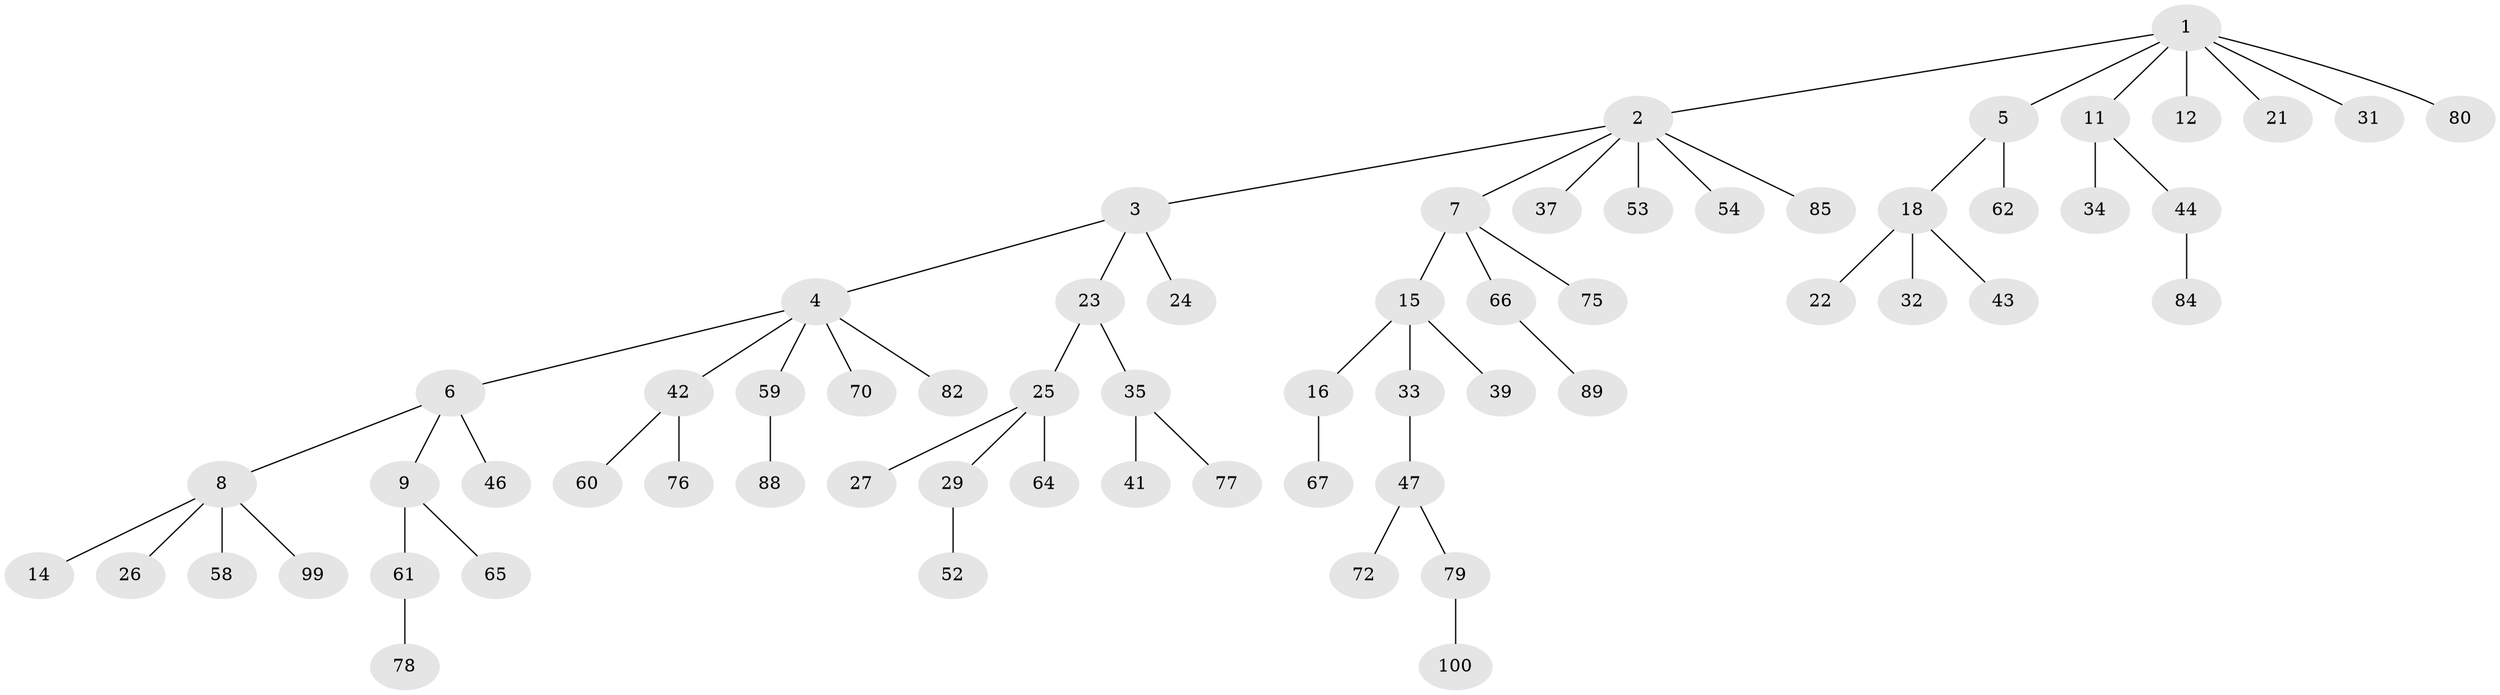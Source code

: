 // original degree distribution, {6: 0.02, 8: 0.01, 4: 0.06, 5: 0.03, 2: 0.31, 3: 0.1, 1: 0.47}
// Generated by graph-tools (version 1.1) at 2025/11/02/21/25 10:11:10]
// undirected, 63 vertices, 62 edges
graph export_dot {
graph [start="1"]
  node [color=gray90,style=filled];
  1 [super="+10"];
  2 [super="+13"];
  3 [super="+17"];
  4 [super="+20"];
  5 [super="+50"];
  6 [super="+51"];
  7 [super="+56"];
  8 [super="+90"];
  9 [super="+48"];
  11 [super="+30"];
  12 [super="+74"];
  14 [super="+28"];
  15;
  16 [super="+45"];
  18 [super="+19"];
  21 [super="+55"];
  22 [super="+96"];
  23 [super="+92"];
  24 [super="+36"];
  25 [super="+95"];
  26;
  27 [super="+81"];
  29 [super="+40"];
  31;
  32;
  33 [super="+38"];
  34;
  35 [super="+49"];
  37;
  39;
  41 [super="+71"];
  42 [super="+63"];
  43 [super="+98"];
  44 [super="+73"];
  46 [super="+91"];
  47 [super="+68"];
  52 [super="+83"];
  53;
  54 [super="+57"];
  58;
  59 [super="+87"];
  60;
  61 [super="+69"];
  62;
  64;
  65 [super="+93"];
  66;
  67;
  70;
  72 [super="+86"];
  75;
  76;
  77;
  78 [super="+97"];
  79 [super="+94"];
  80;
  82;
  84;
  85;
  88;
  89;
  99;
  100;
  1 -- 2;
  1 -- 5;
  1 -- 11;
  1 -- 12;
  1 -- 21;
  1 -- 80;
  1 -- 31;
  2 -- 3;
  2 -- 7;
  2 -- 37;
  2 -- 53;
  2 -- 54;
  2 -- 85;
  3 -- 4;
  3 -- 23;
  3 -- 24;
  4 -- 6;
  4 -- 42;
  4 -- 82;
  4 -- 59;
  4 -- 70;
  5 -- 18;
  5 -- 62;
  6 -- 8;
  6 -- 9;
  6 -- 46;
  7 -- 15;
  7 -- 66;
  7 -- 75;
  8 -- 14;
  8 -- 26;
  8 -- 58;
  8 -- 99;
  9 -- 65;
  9 -- 61;
  11 -- 34;
  11 -- 44;
  15 -- 16;
  15 -- 33;
  15 -- 39;
  16 -- 67;
  18 -- 22;
  18 -- 32;
  18 -- 43;
  23 -- 25;
  23 -- 35;
  25 -- 27;
  25 -- 29;
  25 -- 64;
  29 -- 52;
  33 -- 47;
  35 -- 41;
  35 -- 77;
  42 -- 60;
  42 -- 76;
  44 -- 84;
  47 -- 72;
  47 -- 79;
  59 -- 88;
  61 -- 78;
  66 -- 89;
  79 -- 100;
}
